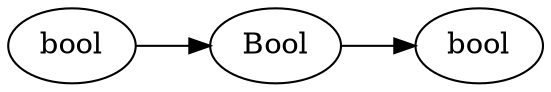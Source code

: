 digraph "bool" {
rankdir = LR
87
87 -> 88
88 -> 89

87 [label="bool",comment="name: \"bool\", typeName: \"\", id: 87, branchId: 0, recurseId: -1, attributes: 0, notes: \"\""];
88 [label="Bool",comment="name: \"Bool\", typeName: \"\", id: 88, branchId: 0, recurseId: -1, attributes: 0, notes: \"\""];
89 [label="bool",comment="name: \"bool\", typeName: \"\", id: 89, branchId: 0, recurseId: -1, attributes: 512, notes: \"\""];
{ rank = max;89}

}
